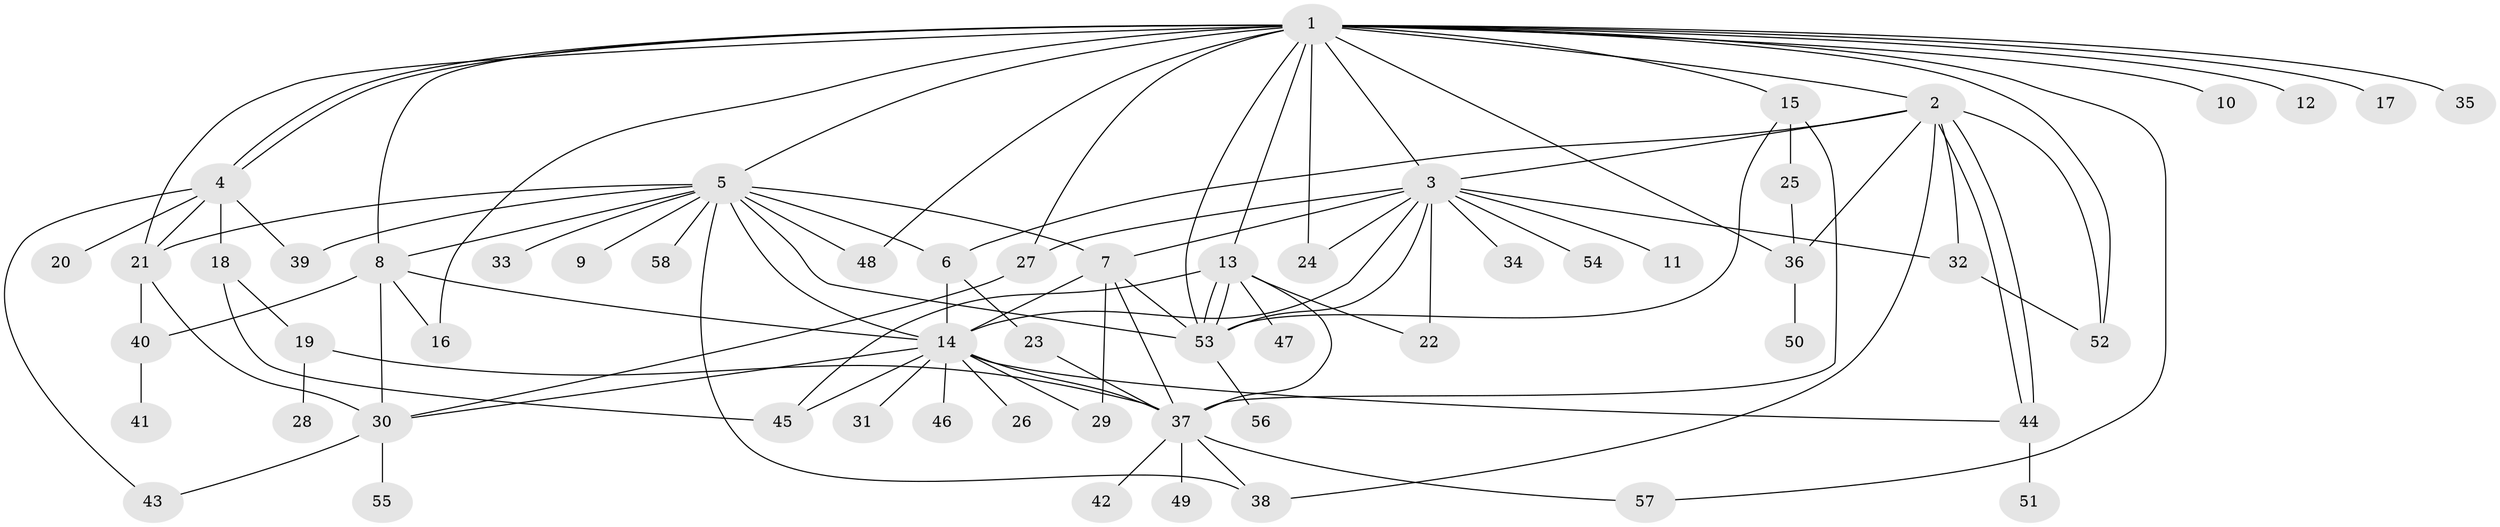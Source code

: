 // coarse degree distribution, {21: 0.022727272727272728, 9: 0.045454545454545456, 11: 0.045454545454545456, 8: 0.022727272727272728, 10: 0.022727272727272728, 4: 0.06818181818181818, 1: 0.45454545454545453, 6: 0.022727272727272728, 12: 0.022727272727272728, 2: 0.1590909090909091, 5: 0.045454545454545456, 3: 0.06818181818181818}
// Generated by graph-tools (version 1.1) at 2025/51/02/27/25 19:51:56]
// undirected, 58 vertices, 103 edges
graph export_dot {
graph [start="1"]
  node [color=gray90,style=filled];
  1;
  2;
  3;
  4;
  5;
  6;
  7;
  8;
  9;
  10;
  11;
  12;
  13;
  14;
  15;
  16;
  17;
  18;
  19;
  20;
  21;
  22;
  23;
  24;
  25;
  26;
  27;
  28;
  29;
  30;
  31;
  32;
  33;
  34;
  35;
  36;
  37;
  38;
  39;
  40;
  41;
  42;
  43;
  44;
  45;
  46;
  47;
  48;
  49;
  50;
  51;
  52;
  53;
  54;
  55;
  56;
  57;
  58;
  1 -- 2;
  1 -- 3;
  1 -- 4;
  1 -- 4;
  1 -- 5;
  1 -- 8;
  1 -- 10;
  1 -- 12;
  1 -- 13;
  1 -- 15;
  1 -- 16;
  1 -- 17;
  1 -- 21;
  1 -- 24;
  1 -- 27;
  1 -- 35;
  1 -- 36;
  1 -- 48;
  1 -- 52;
  1 -- 53;
  1 -- 57;
  2 -- 3;
  2 -- 6;
  2 -- 32;
  2 -- 36;
  2 -- 38;
  2 -- 44;
  2 -- 44;
  2 -- 52;
  3 -- 7;
  3 -- 11;
  3 -- 14;
  3 -- 22;
  3 -- 24;
  3 -- 27;
  3 -- 32;
  3 -- 34;
  3 -- 53;
  3 -- 54;
  4 -- 18;
  4 -- 20;
  4 -- 21;
  4 -- 39;
  4 -- 43;
  5 -- 6;
  5 -- 7;
  5 -- 8;
  5 -- 9;
  5 -- 14;
  5 -- 21;
  5 -- 33;
  5 -- 38;
  5 -- 39;
  5 -- 48;
  5 -- 53;
  5 -- 58;
  6 -- 14;
  6 -- 23;
  7 -- 14;
  7 -- 29;
  7 -- 37;
  7 -- 53;
  8 -- 14;
  8 -- 16;
  8 -- 30;
  8 -- 40;
  13 -- 22;
  13 -- 37;
  13 -- 45;
  13 -- 47;
  13 -- 53;
  13 -- 53;
  14 -- 26;
  14 -- 29;
  14 -- 30;
  14 -- 31;
  14 -- 37;
  14 -- 44;
  14 -- 45;
  14 -- 46;
  15 -- 25;
  15 -- 37;
  15 -- 53;
  18 -- 19;
  18 -- 45;
  19 -- 28;
  19 -- 37;
  21 -- 30;
  21 -- 40;
  23 -- 37;
  25 -- 36;
  27 -- 30;
  30 -- 43;
  30 -- 55;
  32 -- 52;
  36 -- 50;
  37 -- 38;
  37 -- 42;
  37 -- 49;
  37 -- 57;
  40 -- 41;
  44 -- 51;
  53 -- 56;
}
